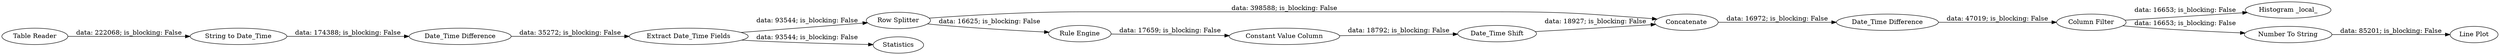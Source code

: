 digraph {
	"5699387041514435862_3" [label="Date_Time Difference"]
	"5699387041514435862_2" [label="String to Date_Time"]
	"5699387041514435862_17" [label="Date_Time Difference"]
	"5699387041514435862_6" [label="Extract Date_Time Fields"]
	"5699387041514435862_12" [label="Row Splitter"]
	"5699387041514435862_18" [label="Column Filter"]
	"5699387041514435862_22" [label="Line Plot"]
	"5699387041514435862_10" [label=Statistics]
	"5699387041514435862_15" [label=Concatenate]
	"5699387041514435862_13" [label="Rule Engine"]
	"5699387041514435862_1" [label="Table Reader"]
	"5699387041514435862_19" [label="Histogram _local_"]
	"5699387041514435862_20" [label="Number To String"]
	"5699387041514435862_14" [label="Constant Value Column"]
	"5699387041514435862_11" [label="Date_Time Shift"]
	"5699387041514435862_6" -> "5699387041514435862_10" [label="data: 93544; is_blocking: False"]
	"5699387041514435862_15" -> "5699387041514435862_17" [label="data: 16972; is_blocking: False"]
	"5699387041514435862_17" -> "5699387041514435862_18" [label="data: 47019; is_blocking: False"]
	"5699387041514435862_6" -> "5699387041514435862_12" [label="data: 93544; is_blocking: False"]
	"5699387041514435862_2" -> "5699387041514435862_3" [label="data: 174388; is_blocking: False"]
	"5699387041514435862_12" -> "5699387041514435862_13" [label="data: 16625; is_blocking: False"]
	"5699387041514435862_12" -> "5699387041514435862_15" [label="data: 398588; is_blocking: False"]
	"5699387041514435862_20" -> "5699387041514435862_22" [label="data: 85201; is_blocking: False"]
	"5699387041514435862_18" -> "5699387041514435862_20" [label="data: 16653; is_blocking: False"]
	"5699387041514435862_13" -> "5699387041514435862_14" [label="data: 17659; is_blocking: False"]
	"5699387041514435862_11" -> "5699387041514435862_15" [label="data: 18927; is_blocking: False"]
	"5699387041514435862_3" -> "5699387041514435862_6" [label="data: 35272; is_blocking: False"]
	"5699387041514435862_18" -> "5699387041514435862_19" [label="data: 16653; is_blocking: False"]
	"5699387041514435862_1" -> "5699387041514435862_2" [label="data: 222068; is_blocking: False"]
	"5699387041514435862_14" -> "5699387041514435862_11" [label="data: 18792; is_blocking: False"]
	rankdir=LR
}
